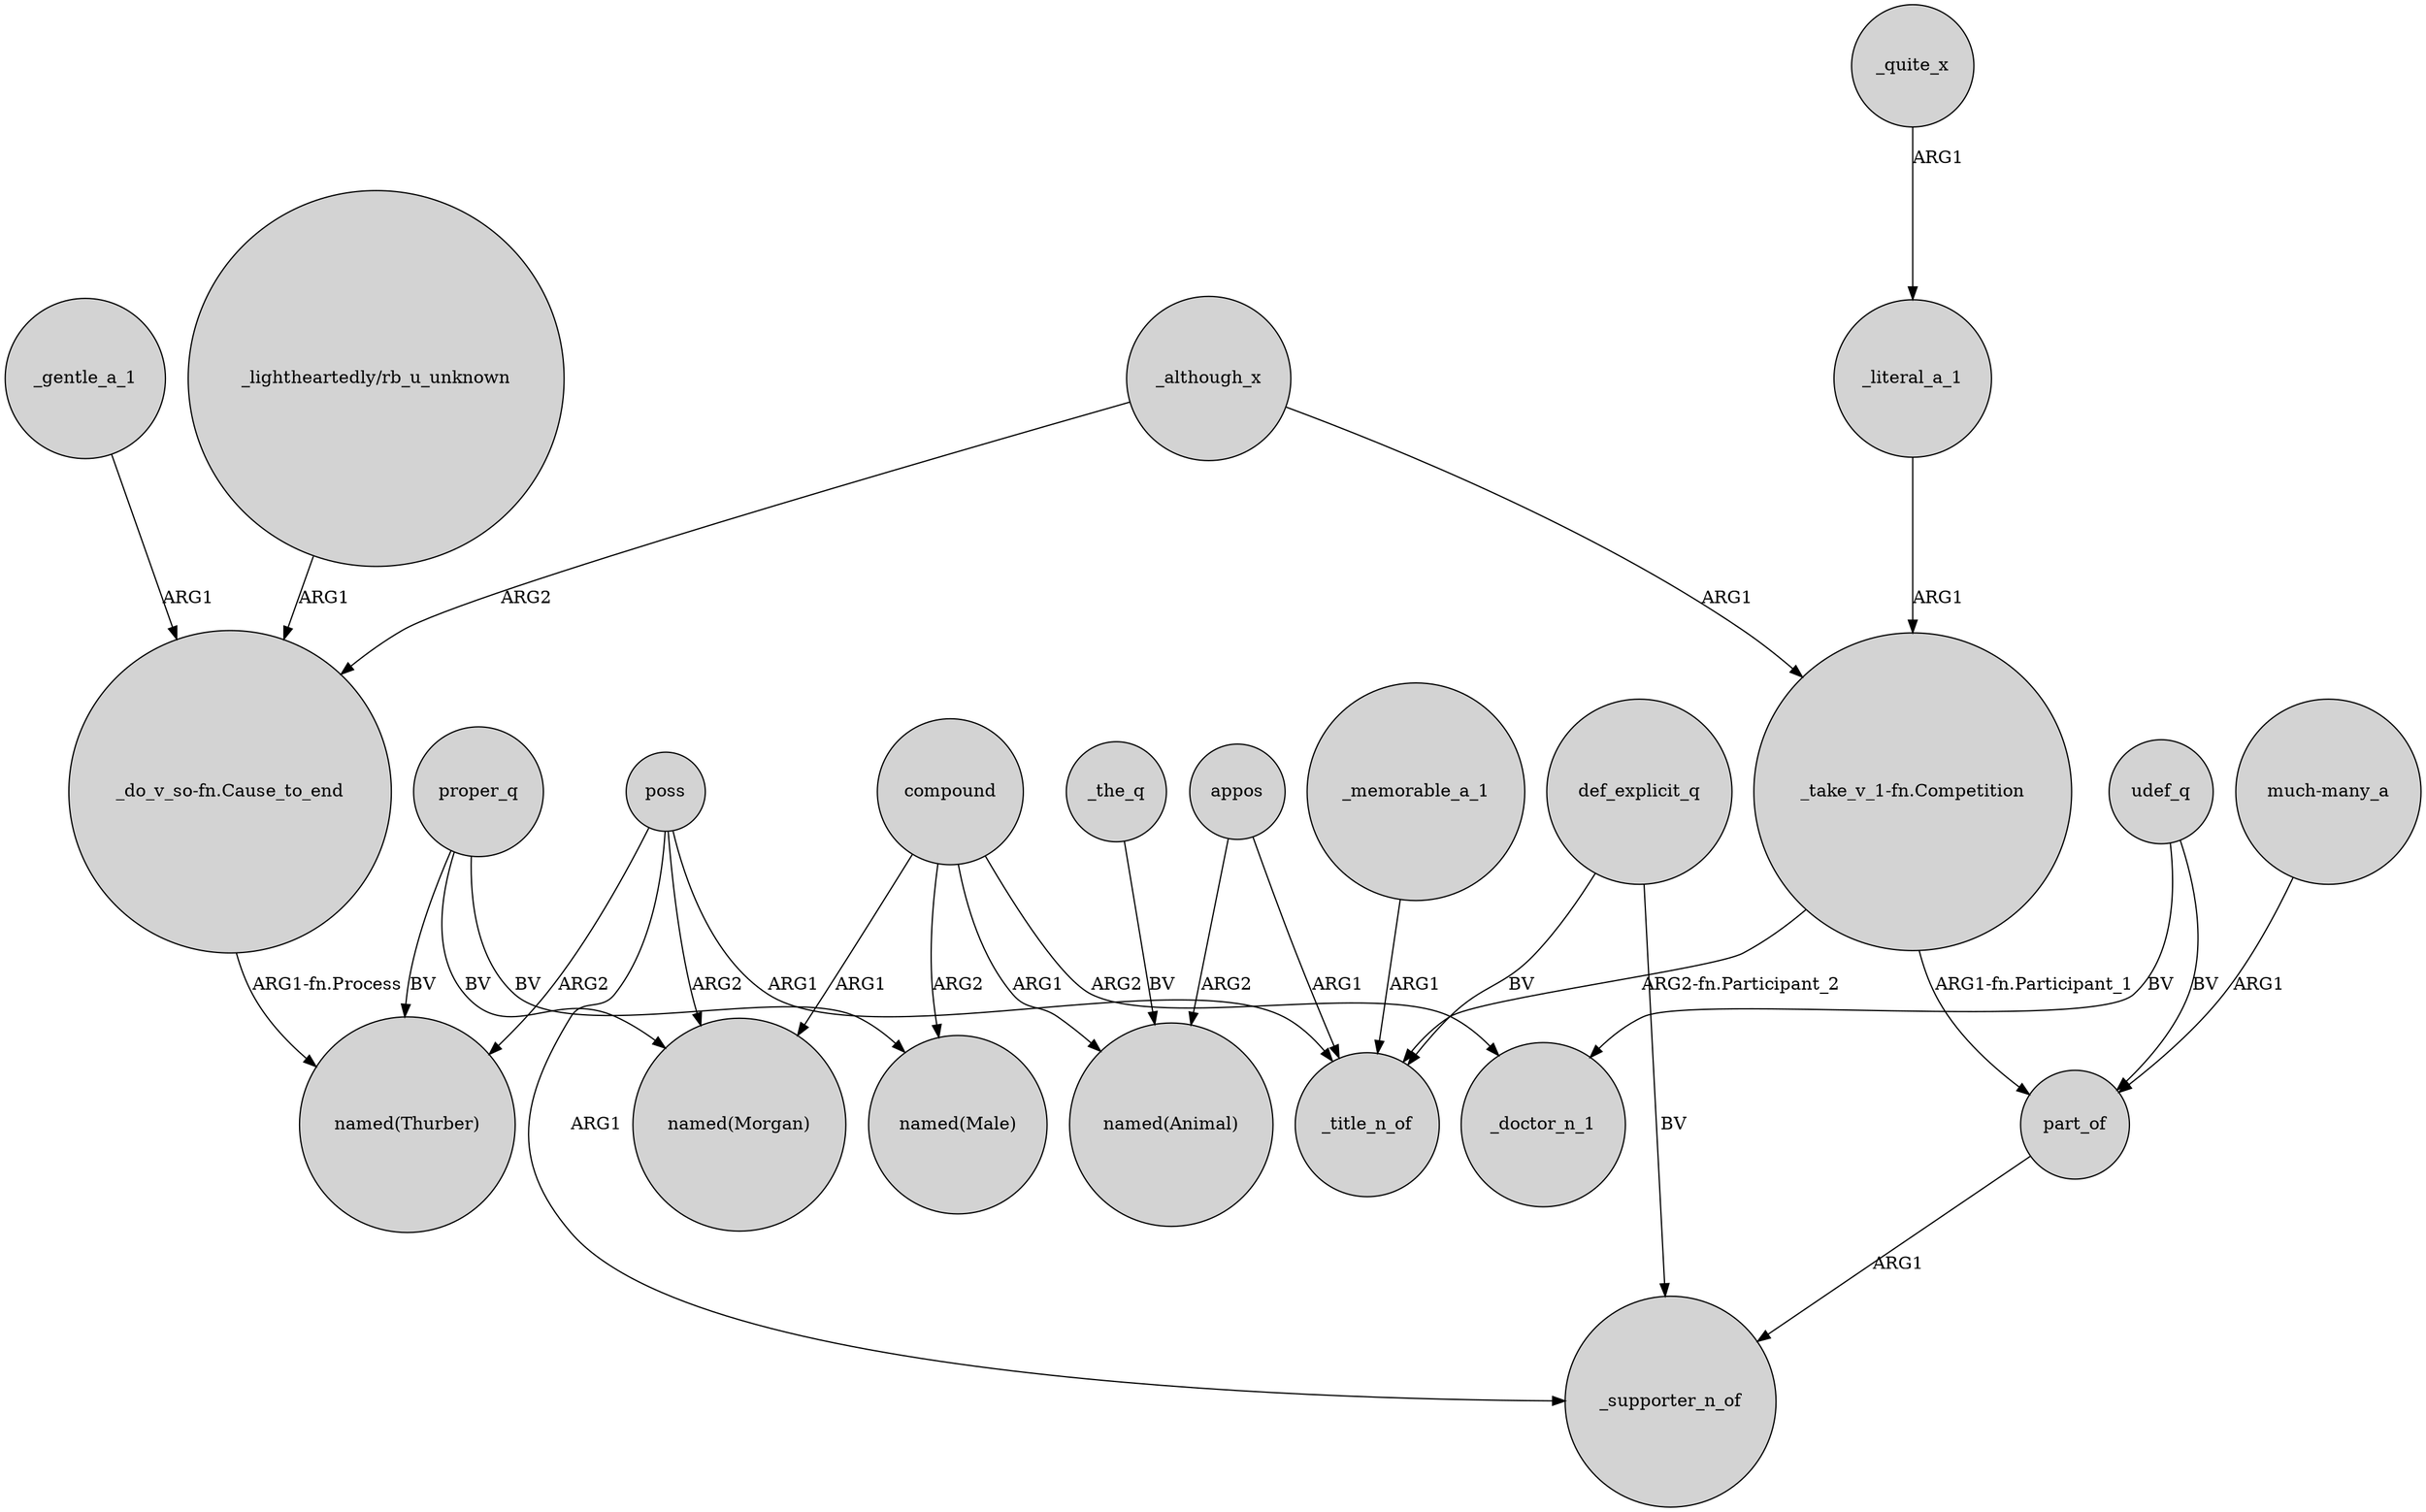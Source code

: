digraph {
	node [shape=circle style=filled]
	appos -> _title_n_of [label=ARG1]
	"_take_v_1-fn.Competition" -> part_of [label="ARG1-fn.Participant_1"]
	_although_x -> "_do_v_so-fn.Cause_to_end" [label=ARG2]
	_quite_x -> _literal_a_1 [label=ARG1]
	proper_q -> "named(Thurber)" [label=BV]
	udef_q -> part_of [label=BV]
	poss -> "named(Morgan)" [label=ARG2]
	appos -> "named(Animal)" [label=ARG2]
	_gentle_a_1 -> "_do_v_so-fn.Cause_to_end" [label=ARG1]
	compound -> "named(Male)" [label=ARG2]
	_the_q -> "named(Animal)" [label=BV]
	_memorable_a_1 -> _title_n_of [label=ARG1]
	compound -> "named(Morgan)" [label=ARG1]
	"_take_v_1-fn.Competition" -> _title_n_of [label="ARG2-fn.Participant_2"]
	def_explicit_q -> _title_n_of [label=BV]
	proper_q -> "named(Male)" [label=BV]
	poss -> _title_n_of [label=ARG1]
	def_explicit_q -> _supporter_n_of [label=BV]
	compound -> "named(Animal)" [label=ARG1]
	"much-many_a" -> part_of [label=ARG1]
	udef_q -> _doctor_n_1 [label=BV]
	poss -> _supporter_n_of [label=ARG1]
	_literal_a_1 -> "_take_v_1-fn.Competition" [label=ARG1]
	_although_x -> "_take_v_1-fn.Competition" [label=ARG1]
	poss -> "named(Thurber)" [label=ARG2]
	"_do_v_so-fn.Cause_to_end" -> "named(Thurber)" [label="ARG1-fn.Process"]
	proper_q -> "named(Morgan)" [label=BV]
	part_of -> _supporter_n_of [label=ARG1]
	"_lightheartedly/rb_u_unknown" -> "_do_v_so-fn.Cause_to_end" [label=ARG1]
	compound -> _doctor_n_1 [label=ARG2]
}
